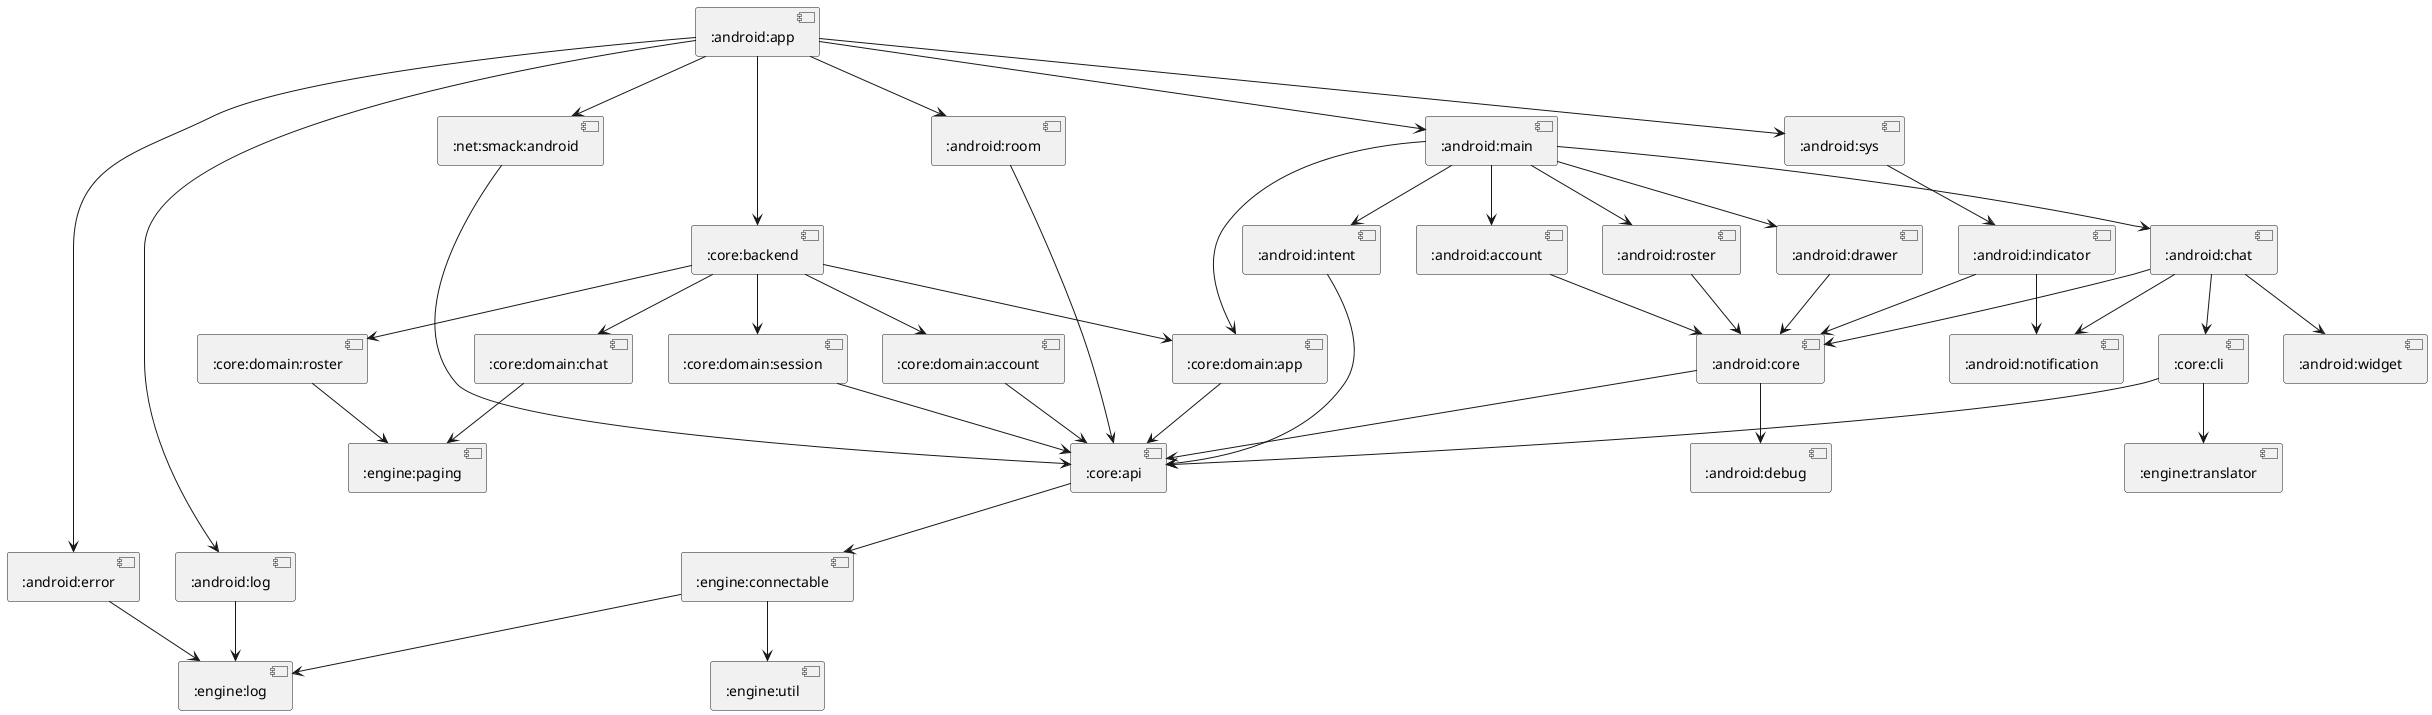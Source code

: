 @startuml
[:core:backend] --> [:core:domain:app]
[:core:backend] --> [:core:domain:session]
[:core:backend] --> [:core:domain:account]
[:core:backend] --> [:core:domain:chat]
[:core:backend] --> [:core:domain:roster]
[:net:smack:android] --> [:core:api]
[:android:room] --> [:core:api]
[:android:sys] --> [:android:indicator]
[:android:log] --> [:engine:log]
[:android:error] --> [:engine:log]
[:android:main] --> [:android:intent]
[:android:main] --> [:android:account]
[:android:main] --> [:android:roster]
[:android:main] --> [:android:chat]
[:android:main] --> [:android:drawer]
[:android:main] --> [:core:domain:app]
[:core:domain:app] --> [:core:api]
[:core:domain:session] --> [:core:api]
[:core:domain:account] --> [:core:api]
[:core:domain:chat] --> [:engine:paging]
[:core:domain:roster] --> [:engine:paging]
[:core:api] --> [:engine:connectable]
[:engine:connectable] --> [:engine:util]
[:engine:connectable] --> [:engine:log]
[:android:indicator] --> [:android:core]
[:android:indicator] --> [:android:notification]
[:android:core] --> [:core:api]
[:android:core] --> [:android:debug]
[:android:intent] --> [:core:api]
[:android:account] --> [:android:core]
[:android:roster] --> [:android:core]
[:android:chat] --> [:android:core]
[:android:chat] --> [:android:notification]
[:android:chat] --> [:android:widget]
[:android:chat] --> [:core:cli]
[:android:drawer] --> [:android:core]
[:core:cli] --> [:engine:translator]
[:core:cli] --> [:core:api]
[:android:app] --> [:core:backend]
[:android:app] --> [:net:smack:android]
[:android:app] --> [:android:room]
[:android:app] --> [:android:sys]
[:android:app] --> [:android:log]
[:android:app] --> [:android:error]
[:android:app] --> [:android:main]
@enduml

